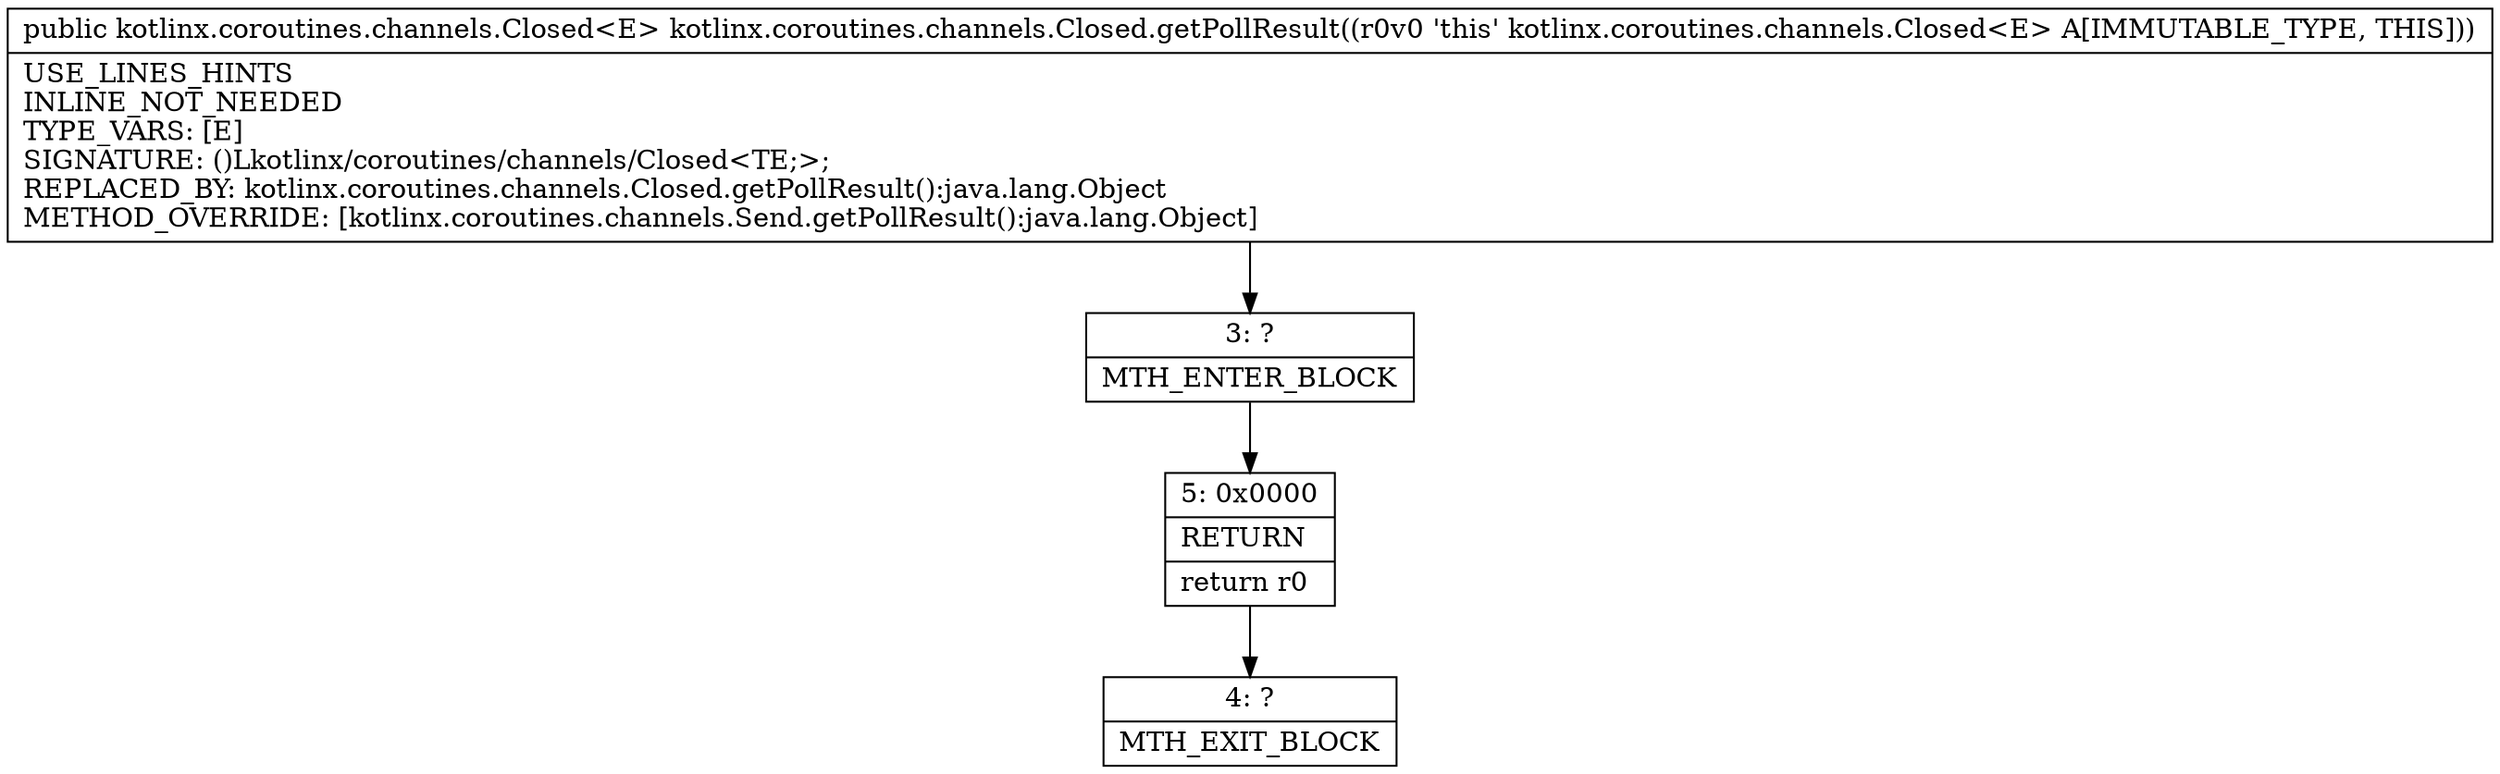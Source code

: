 digraph "CFG forkotlinx.coroutines.channels.Closed.getPollResult()Lkotlinx\/coroutines\/channels\/Closed;" {
Node_3 [shape=record,label="{3\:\ ?|MTH_ENTER_BLOCK\l}"];
Node_5 [shape=record,label="{5\:\ 0x0000|RETURN\l|return r0\l}"];
Node_4 [shape=record,label="{4\:\ ?|MTH_EXIT_BLOCK\l}"];
MethodNode[shape=record,label="{public kotlinx.coroutines.channels.Closed\<E\> kotlinx.coroutines.channels.Closed.getPollResult((r0v0 'this' kotlinx.coroutines.channels.Closed\<E\> A[IMMUTABLE_TYPE, THIS]))  | USE_LINES_HINTS\lINLINE_NOT_NEEDED\lTYPE_VARS: [E]\lSIGNATURE: ()Lkotlinx\/coroutines\/channels\/Closed\<TE;\>;\lREPLACED_BY: kotlinx.coroutines.channels.Closed.getPollResult():java.lang.Object\lMETHOD_OVERRIDE: [kotlinx.coroutines.channels.Send.getPollResult():java.lang.Object]\l}"];
MethodNode -> Node_3;Node_3 -> Node_5;
Node_5 -> Node_4;
}

